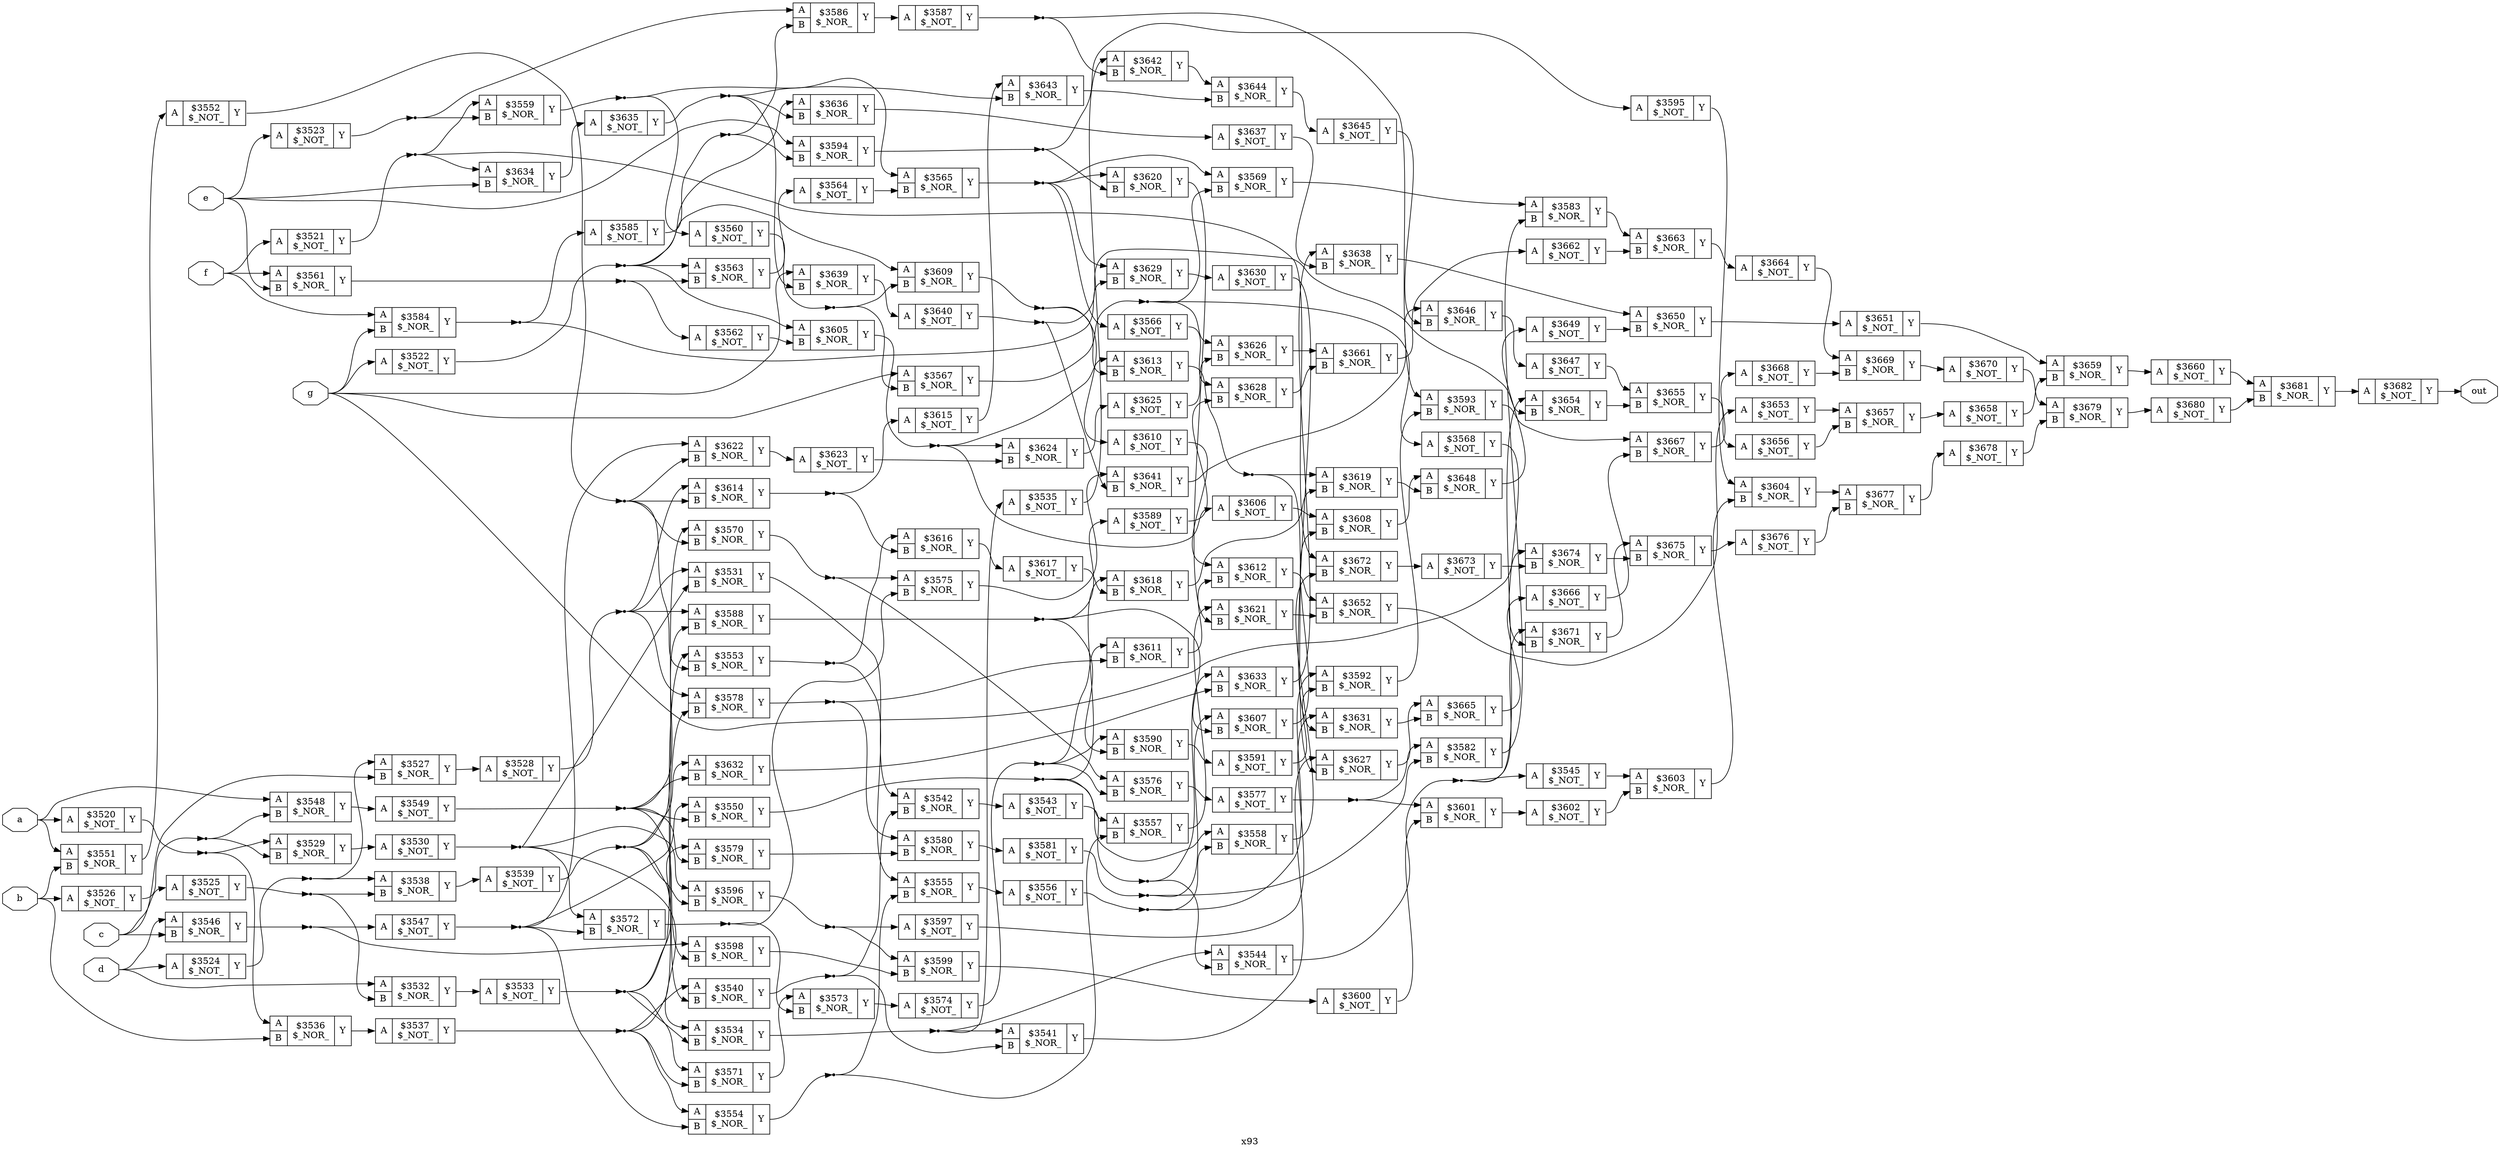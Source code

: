 digraph "x93" {
label="x93";
rankdir="LR";
remincross=true;
n163 [ shape=octagon, label="a", color="black", fontcolor="black" ];
n164 [ shape=octagon, label="b", color="black", fontcolor="black" ];
n165 [ shape=octagon, label="c", color="black", fontcolor="black" ];
n166 [ shape=octagon, label="d", color="black", fontcolor="black" ];
n167 [ shape=octagon, label="e", color="black", fontcolor="black" ];
n168 [ shape=octagon, label="f", color="black", fontcolor="black" ];
n169 [ shape=octagon, label="g", color="black", fontcolor="black" ];
n170 [ shape=octagon, label="out", color="black", fontcolor="black" ];
c173 [ shape=record, label="{{<p171> A}|$3520\n$_NOT_|{<p172> Y}}" ];
c174 [ shape=record, label="{{<p171> A}|$3521\n$_NOT_|{<p172> Y}}" ];
c175 [ shape=record, label="{{<p171> A}|$3522\n$_NOT_|{<p172> Y}}" ];
c176 [ shape=record, label="{{<p171> A}|$3523\n$_NOT_|{<p172> Y}}" ];
c177 [ shape=record, label="{{<p171> A}|$3524\n$_NOT_|{<p172> Y}}" ];
c178 [ shape=record, label="{{<p171> A}|$3525\n$_NOT_|{<p172> Y}}" ];
c179 [ shape=record, label="{{<p171> A}|$3526\n$_NOT_|{<p172> Y}}" ];
c181 [ shape=record, label="{{<p171> A|<p180> B}|$3527\n$_NOR_|{<p172> Y}}" ];
c182 [ shape=record, label="{{<p171> A}|$3528\n$_NOT_|{<p172> Y}}" ];
c183 [ shape=record, label="{{<p171> A|<p180> B}|$3529\n$_NOR_|{<p172> Y}}" ];
c184 [ shape=record, label="{{<p171> A}|$3530\n$_NOT_|{<p172> Y}}" ];
c185 [ shape=record, label="{{<p171> A|<p180> B}|$3531\n$_NOR_|{<p172> Y}}" ];
c186 [ shape=record, label="{{<p171> A|<p180> B}|$3532\n$_NOR_|{<p172> Y}}" ];
c187 [ shape=record, label="{{<p171> A}|$3533\n$_NOT_|{<p172> Y}}" ];
c188 [ shape=record, label="{{<p171> A|<p180> B}|$3534\n$_NOR_|{<p172> Y}}" ];
c189 [ shape=record, label="{{<p171> A}|$3535\n$_NOT_|{<p172> Y}}" ];
c190 [ shape=record, label="{{<p171> A|<p180> B}|$3536\n$_NOR_|{<p172> Y}}" ];
c191 [ shape=record, label="{{<p171> A}|$3537\n$_NOT_|{<p172> Y}}" ];
c192 [ shape=record, label="{{<p171> A|<p180> B}|$3538\n$_NOR_|{<p172> Y}}" ];
c193 [ shape=record, label="{{<p171> A}|$3539\n$_NOT_|{<p172> Y}}" ];
c194 [ shape=record, label="{{<p171> A|<p180> B}|$3540\n$_NOR_|{<p172> Y}}" ];
c195 [ shape=record, label="{{<p171> A|<p180> B}|$3541\n$_NOR_|{<p172> Y}}" ];
c196 [ shape=record, label="{{<p171> A|<p180> B}|$3542\n$_NOR_|{<p172> Y}}" ];
c197 [ shape=record, label="{{<p171> A}|$3543\n$_NOT_|{<p172> Y}}" ];
c198 [ shape=record, label="{{<p171> A|<p180> B}|$3544\n$_NOR_|{<p172> Y}}" ];
c199 [ shape=record, label="{{<p171> A}|$3545\n$_NOT_|{<p172> Y}}" ];
c200 [ shape=record, label="{{<p171> A|<p180> B}|$3546\n$_NOR_|{<p172> Y}}" ];
c201 [ shape=record, label="{{<p171> A}|$3547\n$_NOT_|{<p172> Y}}" ];
c202 [ shape=record, label="{{<p171> A|<p180> B}|$3548\n$_NOR_|{<p172> Y}}" ];
c203 [ shape=record, label="{{<p171> A}|$3549\n$_NOT_|{<p172> Y}}" ];
c204 [ shape=record, label="{{<p171> A|<p180> B}|$3550\n$_NOR_|{<p172> Y}}" ];
c205 [ shape=record, label="{{<p171> A|<p180> B}|$3551\n$_NOR_|{<p172> Y}}" ];
c206 [ shape=record, label="{{<p171> A}|$3552\n$_NOT_|{<p172> Y}}" ];
c207 [ shape=record, label="{{<p171> A|<p180> B}|$3553\n$_NOR_|{<p172> Y}}" ];
c208 [ shape=record, label="{{<p171> A|<p180> B}|$3554\n$_NOR_|{<p172> Y}}" ];
c209 [ shape=record, label="{{<p171> A|<p180> B}|$3555\n$_NOR_|{<p172> Y}}" ];
c210 [ shape=record, label="{{<p171> A}|$3556\n$_NOT_|{<p172> Y}}" ];
c211 [ shape=record, label="{{<p171> A|<p180> B}|$3557\n$_NOR_|{<p172> Y}}" ];
c212 [ shape=record, label="{{<p171> A|<p180> B}|$3558\n$_NOR_|{<p172> Y}}" ];
c213 [ shape=record, label="{{<p171> A|<p180> B}|$3559\n$_NOR_|{<p172> Y}}" ];
c214 [ shape=record, label="{{<p171> A}|$3560\n$_NOT_|{<p172> Y}}" ];
c215 [ shape=record, label="{{<p171> A|<p180> B}|$3561\n$_NOR_|{<p172> Y}}" ];
c216 [ shape=record, label="{{<p171> A}|$3562\n$_NOT_|{<p172> Y}}" ];
c217 [ shape=record, label="{{<p171> A|<p180> B}|$3563\n$_NOR_|{<p172> Y}}" ];
c218 [ shape=record, label="{{<p171> A}|$3564\n$_NOT_|{<p172> Y}}" ];
c219 [ shape=record, label="{{<p171> A|<p180> B}|$3565\n$_NOR_|{<p172> Y}}" ];
c220 [ shape=record, label="{{<p171> A}|$3566\n$_NOT_|{<p172> Y}}" ];
c221 [ shape=record, label="{{<p171> A|<p180> B}|$3567\n$_NOR_|{<p172> Y}}" ];
c222 [ shape=record, label="{{<p171> A}|$3568\n$_NOT_|{<p172> Y}}" ];
c223 [ shape=record, label="{{<p171> A|<p180> B}|$3569\n$_NOR_|{<p172> Y}}" ];
c224 [ shape=record, label="{{<p171> A|<p180> B}|$3570\n$_NOR_|{<p172> Y}}" ];
c225 [ shape=record, label="{{<p171> A|<p180> B}|$3571\n$_NOR_|{<p172> Y}}" ];
c226 [ shape=record, label="{{<p171> A|<p180> B}|$3572\n$_NOR_|{<p172> Y}}" ];
c227 [ shape=record, label="{{<p171> A|<p180> B}|$3573\n$_NOR_|{<p172> Y}}" ];
c228 [ shape=record, label="{{<p171> A}|$3574\n$_NOT_|{<p172> Y}}" ];
c229 [ shape=record, label="{{<p171> A|<p180> B}|$3575\n$_NOR_|{<p172> Y}}" ];
c230 [ shape=record, label="{{<p171> A|<p180> B}|$3576\n$_NOR_|{<p172> Y}}" ];
c231 [ shape=record, label="{{<p171> A}|$3577\n$_NOT_|{<p172> Y}}" ];
c232 [ shape=record, label="{{<p171> A|<p180> B}|$3578\n$_NOR_|{<p172> Y}}" ];
c233 [ shape=record, label="{{<p171> A|<p180> B}|$3579\n$_NOR_|{<p172> Y}}" ];
c234 [ shape=record, label="{{<p171> A|<p180> B}|$3580\n$_NOR_|{<p172> Y}}" ];
c235 [ shape=record, label="{{<p171> A}|$3581\n$_NOT_|{<p172> Y}}" ];
c236 [ shape=record, label="{{<p171> A|<p180> B}|$3582\n$_NOR_|{<p172> Y}}" ];
c237 [ shape=record, label="{{<p171> A|<p180> B}|$3583\n$_NOR_|{<p172> Y}}" ];
c238 [ shape=record, label="{{<p171> A|<p180> B}|$3584\n$_NOR_|{<p172> Y}}" ];
c239 [ shape=record, label="{{<p171> A}|$3585\n$_NOT_|{<p172> Y}}" ];
c240 [ shape=record, label="{{<p171> A|<p180> B}|$3586\n$_NOR_|{<p172> Y}}" ];
c241 [ shape=record, label="{{<p171> A}|$3587\n$_NOT_|{<p172> Y}}" ];
c242 [ shape=record, label="{{<p171> A|<p180> B}|$3588\n$_NOR_|{<p172> Y}}" ];
c243 [ shape=record, label="{{<p171> A}|$3589\n$_NOT_|{<p172> Y}}" ];
c244 [ shape=record, label="{{<p171> A|<p180> B}|$3590\n$_NOR_|{<p172> Y}}" ];
c245 [ shape=record, label="{{<p171> A}|$3591\n$_NOT_|{<p172> Y}}" ];
c246 [ shape=record, label="{{<p171> A|<p180> B}|$3592\n$_NOR_|{<p172> Y}}" ];
c247 [ shape=record, label="{{<p171> A|<p180> B}|$3593\n$_NOR_|{<p172> Y}}" ];
c248 [ shape=record, label="{{<p171> A|<p180> B}|$3594\n$_NOR_|{<p172> Y}}" ];
c249 [ shape=record, label="{{<p171> A}|$3595\n$_NOT_|{<p172> Y}}" ];
c250 [ shape=record, label="{{<p171> A|<p180> B}|$3596\n$_NOR_|{<p172> Y}}" ];
c251 [ shape=record, label="{{<p171> A}|$3597\n$_NOT_|{<p172> Y}}" ];
c252 [ shape=record, label="{{<p171> A|<p180> B}|$3598\n$_NOR_|{<p172> Y}}" ];
c253 [ shape=record, label="{{<p171> A|<p180> B}|$3599\n$_NOR_|{<p172> Y}}" ];
c254 [ shape=record, label="{{<p171> A}|$3600\n$_NOT_|{<p172> Y}}" ];
c255 [ shape=record, label="{{<p171> A|<p180> B}|$3601\n$_NOR_|{<p172> Y}}" ];
c256 [ shape=record, label="{{<p171> A}|$3602\n$_NOT_|{<p172> Y}}" ];
c257 [ shape=record, label="{{<p171> A|<p180> B}|$3603\n$_NOR_|{<p172> Y}}" ];
c258 [ shape=record, label="{{<p171> A|<p180> B}|$3604\n$_NOR_|{<p172> Y}}" ];
c259 [ shape=record, label="{{<p171> A|<p180> B}|$3605\n$_NOR_|{<p172> Y}}" ];
c260 [ shape=record, label="{{<p171> A}|$3606\n$_NOT_|{<p172> Y}}" ];
c261 [ shape=record, label="{{<p171> A|<p180> B}|$3607\n$_NOR_|{<p172> Y}}" ];
c262 [ shape=record, label="{{<p171> A|<p180> B}|$3608\n$_NOR_|{<p172> Y}}" ];
c263 [ shape=record, label="{{<p171> A|<p180> B}|$3609\n$_NOR_|{<p172> Y}}" ];
c264 [ shape=record, label="{{<p171> A}|$3610\n$_NOT_|{<p172> Y}}" ];
c265 [ shape=record, label="{{<p171> A|<p180> B}|$3611\n$_NOR_|{<p172> Y}}" ];
c266 [ shape=record, label="{{<p171> A|<p180> B}|$3612\n$_NOR_|{<p172> Y}}" ];
c267 [ shape=record, label="{{<p171> A|<p180> B}|$3613\n$_NOR_|{<p172> Y}}" ];
c268 [ shape=record, label="{{<p171> A|<p180> B}|$3614\n$_NOR_|{<p172> Y}}" ];
c269 [ shape=record, label="{{<p171> A}|$3615\n$_NOT_|{<p172> Y}}" ];
c270 [ shape=record, label="{{<p171> A|<p180> B}|$3616\n$_NOR_|{<p172> Y}}" ];
c271 [ shape=record, label="{{<p171> A}|$3617\n$_NOT_|{<p172> Y}}" ];
c272 [ shape=record, label="{{<p171> A|<p180> B}|$3618\n$_NOR_|{<p172> Y}}" ];
c273 [ shape=record, label="{{<p171> A|<p180> B}|$3619\n$_NOR_|{<p172> Y}}" ];
c274 [ shape=record, label="{{<p171> A|<p180> B}|$3620\n$_NOR_|{<p172> Y}}" ];
c275 [ shape=record, label="{{<p171> A|<p180> B}|$3621\n$_NOR_|{<p172> Y}}" ];
c276 [ shape=record, label="{{<p171> A|<p180> B}|$3622\n$_NOR_|{<p172> Y}}" ];
c277 [ shape=record, label="{{<p171> A}|$3623\n$_NOT_|{<p172> Y}}" ];
c278 [ shape=record, label="{{<p171> A|<p180> B}|$3624\n$_NOR_|{<p172> Y}}" ];
c279 [ shape=record, label="{{<p171> A}|$3625\n$_NOT_|{<p172> Y}}" ];
c280 [ shape=record, label="{{<p171> A|<p180> B}|$3626\n$_NOR_|{<p172> Y}}" ];
c281 [ shape=record, label="{{<p171> A|<p180> B}|$3627\n$_NOR_|{<p172> Y}}" ];
c282 [ shape=record, label="{{<p171> A|<p180> B}|$3628\n$_NOR_|{<p172> Y}}" ];
c283 [ shape=record, label="{{<p171> A|<p180> B}|$3629\n$_NOR_|{<p172> Y}}" ];
c284 [ shape=record, label="{{<p171> A}|$3630\n$_NOT_|{<p172> Y}}" ];
c285 [ shape=record, label="{{<p171> A|<p180> B}|$3631\n$_NOR_|{<p172> Y}}" ];
c286 [ shape=record, label="{{<p171> A|<p180> B}|$3632\n$_NOR_|{<p172> Y}}" ];
c287 [ shape=record, label="{{<p171> A|<p180> B}|$3633\n$_NOR_|{<p172> Y}}" ];
c288 [ shape=record, label="{{<p171> A|<p180> B}|$3634\n$_NOR_|{<p172> Y}}" ];
c289 [ shape=record, label="{{<p171> A}|$3635\n$_NOT_|{<p172> Y}}" ];
c290 [ shape=record, label="{{<p171> A|<p180> B}|$3636\n$_NOR_|{<p172> Y}}" ];
c291 [ shape=record, label="{{<p171> A}|$3637\n$_NOT_|{<p172> Y}}" ];
c292 [ shape=record, label="{{<p171> A|<p180> B}|$3638\n$_NOR_|{<p172> Y}}" ];
c293 [ shape=record, label="{{<p171> A|<p180> B}|$3639\n$_NOR_|{<p172> Y}}" ];
c294 [ shape=record, label="{{<p171> A}|$3640\n$_NOT_|{<p172> Y}}" ];
c295 [ shape=record, label="{{<p171> A|<p180> B}|$3641\n$_NOR_|{<p172> Y}}" ];
c296 [ shape=record, label="{{<p171> A|<p180> B}|$3642\n$_NOR_|{<p172> Y}}" ];
c297 [ shape=record, label="{{<p171> A|<p180> B}|$3643\n$_NOR_|{<p172> Y}}" ];
c298 [ shape=record, label="{{<p171> A|<p180> B}|$3644\n$_NOR_|{<p172> Y}}" ];
c299 [ shape=record, label="{{<p171> A}|$3645\n$_NOT_|{<p172> Y}}" ];
c300 [ shape=record, label="{{<p171> A|<p180> B}|$3646\n$_NOR_|{<p172> Y}}" ];
c301 [ shape=record, label="{{<p171> A}|$3647\n$_NOT_|{<p172> Y}}" ];
c302 [ shape=record, label="{{<p171> A|<p180> B}|$3648\n$_NOR_|{<p172> Y}}" ];
c303 [ shape=record, label="{{<p171> A}|$3649\n$_NOT_|{<p172> Y}}" ];
c304 [ shape=record, label="{{<p171> A|<p180> B}|$3650\n$_NOR_|{<p172> Y}}" ];
c305 [ shape=record, label="{{<p171> A}|$3651\n$_NOT_|{<p172> Y}}" ];
c306 [ shape=record, label="{{<p171> A|<p180> B}|$3652\n$_NOR_|{<p172> Y}}" ];
c307 [ shape=record, label="{{<p171> A}|$3653\n$_NOT_|{<p172> Y}}" ];
c308 [ shape=record, label="{{<p171> A|<p180> B}|$3654\n$_NOR_|{<p172> Y}}" ];
c309 [ shape=record, label="{{<p171> A|<p180> B}|$3655\n$_NOR_|{<p172> Y}}" ];
c310 [ shape=record, label="{{<p171> A}|$3656\n$_NOT_|{<p172> Y}}" ];
c311 [ shape=record, label="{{<p171> A|<p180> B}|$3657\n$_NOR_|{<p172> Y}}" ];
c312 [ shape=record, label="{{<p171> A}|$3658\n$_NOT_|{<p172> Y}}" ];
c313 [ shape=record, label="{{<p171> A|<p180> B}|$3659\n$_NOR_|{<p172> Y}}" ];
c314 [ shape=record, label="{{<p171> A}|$3660\n$_NOT_|{<p172> Y}}" ];
c315 [ shape=record, label="{{<p171> A|<p180> B}|$3661\n$_NOR_|{<p172> Y}}" ];
c316 [ shape=record, label="{{<p171> A}|$3662\n$_NOT_|{<p172> Y}}" ];
c317 [ shape=record, label="{{<p171> A|<p180> B}|$3663\n$_NOR_|{<p172> Y}}" ];
c318 [ shape=record, label="{{<p171> A}|$3664\n$_NOT_|{<p172> Y}}" ];
c319 [ shape=record, label="{{<p171> A|<p180> B}|$3665\n$_NOR_|{<p172> Y}}" ];
c320 [ shape=record, label="{{<p171> A}|$3666\n$_NOT_|{<p172> Y}}" ];
c321 [ shape=record, label="{{<p171> A|<p180> B}|$3667\n$_NOR_|{<p172> Y}}" ];
c322 [ shape=record, label="{{<p171> A}|$3668\n$_NOT_|{<p172> Y}}" ];
c323 [ shape=record, label="{{<p171> A|<p180> B}|$3669\n$_NOR_|{<p172> Y}}" ];
c324 [ shape=record, label="{{<p171> A}|$3670\n$_NOT_|{<p172> Y}}" ];
c325 [ shape=record, label="{{<p171> A|<p180> B}|$3671\n$_NOR_|{<p172> Y}}" ];
c326 [ shape=record, label="{{<p171> A|<p180> B}|$3672\n$_NOR_|{<p172> Y}}" ];
c327 [ shape=record, label="{{<p171> A}|$3673\n$_NOT_|{<p172> Y}}" ];
c328 [ shape=record, label="{{<p171> A|<p180> B}|$3674\n$_NOR_|{<p172> Y}}" ];
c329 [ shape=record, label="{{<p171> A|<p180> B}|$3675\n$_NOR_|{<p172> Y}}" ];
c330 [ shape=record, label="{{<p171> A}|$3676\n$_NOT_|{<p172> Y}}" ];
c331 [ shape=record, label="{{<p171> A|<p180> B}|$3677\n$_NOR_|{<p172> Y}}" ];
c332 [ shape=record, label="{{<p171> A}|$3678\n$_NOT_|{<p172> Y}}" ];
c333 [ shape=record, label="{{<p171> A|<p180> B}|$3679\n$_NOR_|{<p172> Y}}" ];
c334 [ shape=record, label="{{<p171> A}|$3680\n$_NOT_|{<p172> Y}}" ];
c335 [ shape=record, label="{{<p171> A|<p180> B}|$3681\n$_NOR_|{<p172> Y}}" ];
c336 [ shape=record, label="{{<p171> A}|$3682\n$_NOT_|{<p172> Y}}" ];
c265:p172:e -> c266:p180:w [color="black", label=""];
c274:p172:e -> c275:p180:w [color="black", label=""];
n100 [ shape=point ];
c203:p172:e -> n100:w [color="black", label=""];
n100:e -> c204:p180:w [color="black", label=""];
n100:e -> c233:p180:w [color="black", label=""];
n100:e -> c242:p180:w [color="black", label=""];
n100:e -> c252:p180:w [color="black", label=""];
n100:e -> c286:p180:w [color="black", label=""];
n101 [ shape=point ];
c204:p172:e -> n101:w [color="black", label=""];
n101:e -> c211:p171:w [color="black", label=""];
n101:e -> c212:p171:w [color="black", label=""];
n101:e -> c272:p171:w [color="black", label=""];
c205:p172:e -> c206:p171:w [color="black", label=""];
n103 [ shape=point ];
c206:p172:e -> n103:w [color="black", label=""];
n103:e -> c207:p180:w [color="black", label=""];
n103:e -> c224:p180:w [color="black", label=""];
n103:e -> c268:p180:w [color="black", label=""];
n103:e -> c276:p180:w [color="black", label=""];
n104 [ shape=point ];
c207:p172:e -> n104:w [color="black", label=""];
n104:e -> c209:p171:w [color="black", label=""];
n104:e -> c270:p171:w [color="black", label=""];
n105 [ shape=point ];
c208:p172:e -> n105:w [color="black", label=""];
n105:e -> c209:p180:w [color="black", label=""];
n105:e -> c211:p180:w [color="black", label=""];
c209:p172:e -> c210:p171:w [color="black", label=""];
n107 [ shape=point ];
c210:p172:e -> n107:w [color="black", label=""];
n107:e -> c212:p180:w [color="black", label=""];
n107:e -> c246:p171:w [color="black", label=""];
c211:p172:e -> c275:p171:w [color="black", label=""];
c212:p172:e -> c326:p180:w [color="black", label=""];
n11 [ shape=point ];
c174:p172:e -> n11:w [color="black", label=""];
n11:e -> c213:p171:w [color="black", label=""];
n11:e -> c288:p171:w [color="black", label=""];
n11:e -> c326:p171:w [color="black", label=""];
n110 [ shape=point ];
c213:p172:e -> n110:w [color="black", label=""];
n110:e -> c214:p171:w [color="black", label=""];
n110:e -> c219:p171:w [color="black", label=""];
n111 [ shape=point ];
c214:p172:e -> n111:w [color="black", label=""];
n111:e -> c221:p180:w [color="black", label=""];
n111:e -> c263:p180:w [color="black", label=""];
n112 [ shape=point ];
c215:p172:e -> n112:w [color="black", label=""];
n112:e -> c216:p171:w [color="black", label=""];
n112:e -> c217:p180:w [color="black", label=""];
c216:p172:e -> c259:p180:w [color="black", label=""];
c217:p172:e -> c218:p171:w [color="black", label=""];
c218:p172:e -> c219:p180:w [color="black", label=""];
n116 [ shape=point ];
c219:p172:e -> n116:w [color="black", label=""];
n116:e -> c220:p171:w [color="black", label=""];
n116:e -> c223:p171:w [color="black", label=""];
n116:e -> c274:p171:w [color="black", label=""];
n116:e -> c283:p171:w [color="black", label=""];
c220:p172:e -> c282:p171:w [color="black", label=""];
n118 [ shape=point ];
c221:p172:e -> n118:w [color="black", label=""];
n118:e -> c222:p171:w [color="black", label=""];
n118:e -> c223:p180:w [color="black", label=""];
n118:e -> c280:p171:w [color="black", label=""];
c222:p172:e -> c325:p180:w [color="black", label=""];
c275:p172:e -> c306:p180:w [color="black", label=""];
c223:p172:e -> c237:p171:w [color="black", label=""];
n121 [ shape=point ];
c224:p172:e -> n121:w [color="black", label=""];
n121:e -> c229:p171:w [color="black", label=""];
n121:e -> c230:p171:w [color="black", label=""];
c225:p172:e -> c227:p171:w [color="black", label=""];
n123 [ shape=point ];
c226:p172:e -> n123:w [color="black", label=""];
n123:e -> c227:p180:w [color="black", label=""];
n123:e -> c229:p180:w [color="black", label=""];
c227:p172:e -> c228:p171:w [color="black", label=""];
n125 [ shape=point ];
c228:p172:e -> n125:w [color="black", label=""];
n125:e -> c230:p180:w [color="black", label=""];
n125:e -> c244:p171:w [color="black", label=""];
n125:e -> c265:p171:w [color="black", label=""];
c229:p172:e -> c295:p171:w [color="black", label=""];
c230:p172:e -> c231:p171:w [color="black", label=""];
n128 [ shape=point ];
c231:p172:e -> n128:w [color="black", label=""];
n128:e -> c236:p171:w [color="black", label=""];
n128:e -> c255:p171:w [color="black", label=""];
n129 [ shape=point ];
c232:p172:e -> n129:w [color="black", label=""];
n129:e -> c234:p171:w [color="black", label=""];
n129:e -> c265:p180:w [color="black", label=""];
c276:p172:e -> c277:p171:w [color="black", label=""];
c233:p172:e -> c234:p180:w [color="black", label=""];
c234:p172:e -> c235:p171:w [color="black", label=""];
n132 [ shape=point ];
c235:p172:e -> n132:w [color="black", label=""];
n132:e -> c236:p180:w [color="black", label=""];
n132:e -> c261:p171:w [color="black", label=""];
c236:p172:e -> c237:p180:w [color="black", label=""];
c237:p172:e -> c317:p171:w [color="black", label=""];
n135 [ shape=point ];
c238:p172:e -> n135:w [color="black", label=""];
n135:e -> c239:p171:w [color="black", label=""];
n135:e -> c283:p180:w [color="black", label=""];
n136 [ shape=point ];
c239:p172:e -> n136:w [color="black", label=""];
n136:e -> c240:p180:w [color="black", label=""];
n136:e -> c248:p180:w [color="black", label=""];
c240:p172:e -> c241:p171:w [color="black", label=""];
n138 [ shape=point ];
c241:p172:e -> n138:w [color="black", label=""];
n138:e -> c247:p171:w [color="black", label=""];
n138:e -> c296:p180:w [color="black", label=""];
n139 [ shape=point ];
c242:p172:e -> n139:w [color="black", label=""];
n139:e -> c243:p171:w [color="black", label=""];
n139:e -> c244:p180:w [color="black", label=""];
n139:e -> c261:p180:w [color="black", label=""];
c277:p172:e -> c278:p180:w [color="black", label=""];
c243:p172:e -> c282:p180:w [color="black", label=""];
c244:p172:e -> c245:p171:w [color="black", label=""];
c245:p172:e -> c246:p180:w [color="black", label=""];
c246:p172:e -> c247:p180:w [color="black", label=""];
c247:p172:e -> c321:p171:w [color="black", label=""];
n145 [ shape=point ];
c248:p172:e -> n145:w [color="black", label=""];
n145:e -> c249:p171:w [color="black", label=""];
n145:e -> c274:p180:w [color="black", label=""];
c249:p172:e -> c258:p171:w [color="black", label=""];
n147 [ shape=point ];
c250:p172:e -> n147:w [color="black", label=""];
n147:e -> c251:p171:w [color="black", label=""];
n147:e -> c253:p171:w [color="black", label=""];
c251:p172:e -> c285:p171:w [color="black", label=""];
c252:p172:e -> c253:p180:w [color="black", label=""];
c278:p172:e -> c279:p171:w [color="black", label=""];
c253:p172:e -> c254:p171:w [color="black", label=""];
c254:p172:e -> c255:p180:w [color="black", label=""];
c255:p172:e -> c256:p171:w [color="black", label=""];
c256:p172:e -> c257:p180:w [color="black", label=""];
c257:p172:e -> c258:p180:w [color="black", label=""];
c258:p172:e -> c331:p171:w [color="black", label=""];
n156 [ shape=point ];
c259:p172:e -> n156:w [color="black", label=""];
n156:e -> c260:p171:w [color="black", label=""];
n156:e -> c267:p171:w [color="black", label=""];
n156:e -> c278:p171:w [color="black", label=""];
c260:p172:e -> c262:p171:w [color="black", label=""];
c261:p172:e -> c262:p180:w [color="black", label=""];
c262:p172:e -> c302:p171:w [color="black", label=""];
c279:p172:e -> c280:p180:w [color="black", label=""];
n160 [ shape=point ];
c263:p172:e -> n160:w [color="black", label=""];
n160:e -> c264:p171:w [color="black", label=""];
n160:e -> c267:p180:w [color="black", label=""];
c264:p172:e -> c266:p171:w [color="black", label=""];
n162 [ shape=point ];
c173:p172:e -> n162:w [color="black", label=""];
n162:e -> c183:p171:w [color="black", label=""];
n162:e -> c190:p171:w [color="black", label=""];
n163:e -> c173:p171:w [color="black", label=""];
n163:e -> c202:p171:w [color="black", label=""];
n163:e -> c205:p171:w [color="black", label=""];
n164:e -> c179:p171:w [color="black", label=""];
n164:e -> c190:p180:w [color="black", label=""];
n164:e -> c205:p180:w [color="black", label=""];
n165:e -> c178:p171:w [color="black", label=""];
n165:e -> c181:p180:w [color="black", label=""];
n165:e -> c200:p180:w [color="black", label=""];
n166:e -> c177:p171:w [color="black", label=""];
n166:e -> c186:p171:w [color="black", label=""];
n166:e -> c200:p171:w [color="black", label=""];
n167:e -> c176:p171:w [color="black", label=""];
n167:e -> c215:p180:w [color="black", label=""];
n167:e -> c248:p171:w [color="black", label=""];
n167:e -> c288:p180:w [color="black", label=""];
n168:e -> c174:p171:w [color="black", label=""];
n168:e -> c215:p171:w [color="black", label=""];
n168:e -> c238:p171:w [color="black", label=""];
n169:e -> c175:p171:w [color="black", label=""];
n169:e -> c221:p171:w [color="black", label=""];
n169:e -> c238:p180:w [color="black", label=""];
n169:e -> c293:p171:w [color="black", label=""];
n169:e -> c328:p171:w [color="black", label=""];
c280:p172:e -> c315:p171:w [color="black", label=""];
c336:p172:e -> n170:w [color="black", label=""];
c281:p172:e -> c319:p171:w [color="black", label=""];
c282:p172:e -> c315:p180:w [color="black", label=""];
c266:p172:e -> c306:p171:w [color="black", label=""];
c283:p172:e -> c284:p171:w [color="black", label=""];
c284:p172:e -> c285:p180:w [color="black", label=""];
n22 [ shape=point ];
c175:p172:e -> n22:w [color="black", label=""];
n22:e -> c217:p171:w [color="black", label=""];
n22:e -> c259:p171:w [color="black", label=""];
n22:e -> c263:p171:w [color="black", label=""];
n22:e -> c290:p171:w [color="black", label=""];
c285:p172:e -> c319:p180:w [color="black", label=""];
c286:p172:e -> c287:p180:w [color="black", label=""];
c287:p172:e -> c292:p171:w [color="black", label=""];
c288:p172:e -> c289:p171:w [color="black", label=""];
n27 [ shape=point ];
c289:p172:e -> n27:w [color="black", label=""];
n27:e -> c290:p180:w [color="black", label=""];
n27:e -> c293:p180:w [color="black", label=""];
n27:e -> c297:p180:w [color="black", label=""];
c290:p172:e -> c291:p171:w [color="black", label=""];
c291:p172:e -> c292:p180:w [color="black", label=""];
n3 [ shape=point ];
c267:p172:e -> n3:w [color="black", label=""];
n3:e -> c273:p171:w [color="black", label=""];
n3:e -> c281:p180:w [color="black", label=""];
c292:p172:e -> c304:p171:w [color="black", label=""];
c293:p172:e -> c294:p171:w [color="black", label=""];
n32 [ shape=point ];
c294:p172:e -> n32:w [color="black", label=""];
n32:e -> c295:p180:w [color="black", label=""];
n32:e -> c308:p180:w [color="black", label=""];
n33 [ shape=point ];
c176:p172:e -> n33:w [color="black", label=""];
n33:e -> c213:p180:w [color="black", label=""];
n33:e -> c240:p171:w [color="black", label=""];
c295:p172:e -> c300:p171:w [color="black", label=""];
c296:p172:e -> c298:p171:w [color="black", label=""];
c297:p172:e -> c298:p180:w [color="black", label=""];
c298:p172:e -> c299:p171:w [color="black", label=""];
c299:p172:e -> c300:p180:w [color="black", label=""];
c300:p172:e -> c301:p171:w [color="black", label=""];
n4 [ shape=point ];
c268:p172:e -> n4:w [color="black", label=""];
n4:e -> c269:p171:w [color="black", label=""];
n4:e -> c270:p180:w [color="black", label=""];
c301:p172:e -> c309:p171:w [color="black", label=""];
c302:p172:e -> c303:p171:w [color="black", label=""];
c303:p172:e -> c304:p180:w [color="black", label=""];
c304:p172:e -> c305:p171:w [color="black", label=""];
n44 [ shape=point ];
c177:p172:e -> n44:w [color="black", label=""];
n44:e -> c181:p171:w [color="black", label=""];
n44:e -> c192:p171:w [color="black", label=""];
c305:p172:e -> c313:p171:w [color="black", label=""];
c306:p172:e -> c307:p171:w [color="black", label=""];
c307:p172:e -> c311:p171:w [color="black", label=""];
c308:p172:e -> c309:p180:w [color="black", label=""];
c309:p172:e -> c310:p171:w [color="black", label=""];
c269:p172:e -> c297:p171:w [color="black", label=""];
c310:p172:e -> c311:p180:w [color="black", label=""];
c311:p172:e -> c312:p171:w [color="black", label=""];
c312:p172:e -> c313:p180:w [color="black", label=""];
c313:p172:e -> c314:p171:w [color="black", label=""];
c314:p172:e -> c335:p171:w [color="black", label=""];
n55 [ shape=point ];
c178:p172:e -> n55:w [color="black", label=""];
n55:e -> c186:p180:w [color="black", label=""];
n55:e -> c192:p180:w [color="black", label=""];
c315:p172:e -> c316:p171:w [color="black", label=""];
c316:p172:e -> c317:p180:w [color="black", label=""];
c317:p172:e -> c318:p171:w [color="black", label=""];
c318:p172:e -> c323:p171:w [color="black", label=""];
c270:p172:e -> c271:p171:w [color="black", label=""];
c319:p172:e -> c320:p171:w [color="black", label=""];
c320:p172:e -> c321:p180:w [color="black", label=""];
c321:p172:e -> c322:p171:w [color="black", label=""];
c322:p172:e -> c323:p180:w [color="black", label=""];
c323:p172:e -> c324:p171:w [color="black", label=""];
c324:p172:e -> c333:p171:w [color="black", label=""];
n66 [ shape=point ];
c179:p172:e -> n66:w [color="black", label=""];
n66:e -> c183:p180:w [color="black", label=""];
n66:e -> c202:p180:w [color="black", label=""];
c325:p172:e -> c329:p171:w [color="black", label=""];
c326:p172:e -> c327:p171:w [color="black", label=""];
c327:p172:e -> c328:p180:w [color="black", label=""];
c271:p172:e -> c272:p180:w [color="black", label=""];
c328:p172:e -> c329:p180:w [color="black", label=""];
c329:p172:e -> c330:p171:w [color="black", label=""];
c330:p172:e -> c331:p180:w [color="black", label=""];
c331:p172:e -> c332:p171:w [color="black", label=""];
c332:p172:e -> c333:p180:w [color="black", label=""];
c333:p172:e -> c334:p171:w [color="black", label=""];
c334:p172:e -> c335:p180:w [color="black", label=""];
c181:p172:e -> c182:p171:w [color="black", label=""];
c335:p172:e -> c336:p171:w [color="black", label=""];
n79 [ shape=point ];
c182:p172:e -> n79:w [color="black", label=""];
n79:e -> c185:p171:w [color="black", label=""];
n79:e -> c232:p171:w [color="black", label=""];
n79:e -> c242:p171:w [color="black", label=""];
n79:e -> c268:p171:w [color="black", label=""];
c272:p172:e -> c273:p180:w [color="black", label=""];
c183:p172:e -> c184:p171:w [color="black", label=""];
n81 [ shape=point ];
c184:p172:e -> n81:w [color="black", label=""];
n81:e -> c185:p180:w [color="black", label=""];
n81:e -> c188:p171:w [color="black", label=""];
n81:e -> c226:p171:w [color="black", label=""];
n81:e -> c250:p171:w [color="black", label=""];
c185:p172:e -> c196:p171:w [color="black", label=""];
c186:p172:e -> c187:p171:w [color="black", label=""];
n84 [ shape=point ];
c187:p172:e -> n84:w [color="black", label=""];
n84:e -> c188:p180:w [color="black", label=""];
n84:e -> c207:p171:w [color="black", label=""];
n84:e -> c225:p171:w [color="black", label=""];
n84:e -> c233:p171:w [color="black", label=""];
n85 [ shape=point ];
c188:p172:e -> n85:w [color="black", label=""];
n85:e -> c189:p171:w [color="black", label=""];
n85:e -> c195:p171:w [color="black", label=""];
n85:e -> c198:p171:w [color="black", label=""];
c189:p172:e -> c296:p171:w [color="black", label=""];
c190:p172:e -> c191:p171:w [color="black", label=""];
n88 [ shape=point ];
c191:p172:e -> n88:w [color="black", label=""];
n88:e -> c194:p171:w [color="black", label=""];
n88:e -> c208:p171:w [color="black", label=""];
n88:e -> c225:p180:w [color="black", label=""];
n88:e -> c232:p180:w [color="black", label=""];
c192:p172:e -> c193:p171:w [color="black", label=""];
c273:p172:e -> c302:p180:w [color="black", label=""];
n90 [ shape=point ];
c193:p172:e -> n90:w [color="black", label=""];
n90:e -> c194:p180:w [color="black", label=""];
n90:e -> c224:p171:w [color="black", label=""];
n90:e -> c250:p180:w [color="black", label=""];
n90:e -> c286:p171:w [color="black", label=""];
n91 [ shape=point ];
c194:p172:e -> n91:w [color="black", label=""];
n91:e -> c195:p180:w [color="black", label=""];
n91:e -> c196:p180:w [color="black", label=""];
c195:p172:e -> c281:p171:w [color="black", label=""];
c196:p172:e -> c197:p171:w [color="black", label=""];
n94 [ shape=point ];
c197:p172:e -> n94:w [color="black", label=""];
n94:e -> c198:p180:w [color="black", label=""];
n94:e -> c287:p171:w [color="black", label=""];
n95 [ shape=point ];
c198:p172:e -> n95:w [color="black", label=""];
n95:e -> c199:p171:w [color="black", label=""];
n95:e -> c308:p171:w [color="black", label=""];
n95:e -> c325:p171:w [color="black", label=""];
c199:p172:e -> c257:p171:w [color="black", label=""];
n97 [ shape=point ];
c200:p172:e -> n97:w [color="black", label=""];
n97:e -> c201:p171:w [color="black", label=""];
n97:e -> c252:p171:w [color="black", label=""];
n98 [ shape=point ];
c201:p172:e -> n98:w [color="black", label=""];
n98:e -> c204:p171:w [color="black", label=""];
n98:e -> c208:p180:w [color="black", label=""];
n98:e -> c226:p180:w [color="black", label=""];
n98:e -> c276:p171:w [color="black", label=""];
c202:p172:e -> c203:p171:w [color="black", label=""];
}
